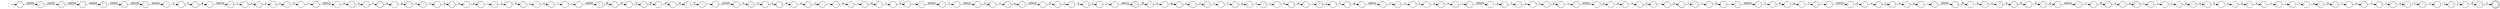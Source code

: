 digraph Automaton {
  rankdir = LR;
  0 [shape=circle,label=""];
  0 -> 65 [label="F"]
  1 [shape=circle,label=""];
  1 -> 4 [label="\u0020"]
  2 [shape=circle,label=""];
  2 -> 100 [label=">"]
  3 [shape=circle,label=""];
  3 -> 122 [label="t"]
  4 [shape=circle,label=""];
  4 -> 34 [label="\u0020"]
  5 [shape=circle,label=""];
  5 -> 57 [label=";"]
  6 [shape=circle,label=""];
  6 -> 96 [label="\u0020"]
  7 [shape=circle,label=""];
  7 -> 38 [label="s"]
  8 [shape=circle,label=""];
  8 -> 81 [label="d"]
  9 [shape=circle,label=""];
  9 -> 66 [label="/"]
  10 [shape=circle,label=""];
  10 -> 146 [label="c"]
  11 [shape=circle,label=""];
  11 -> 42 [label="e"]
  12 [shape=circle,label=""];
  12 -> 105 [label="l"]
  13 [shape=circle,label=""];
  13 -> 29 [label="0"]
  14 [shape=circle,label=""];
  14 -> 18 [label="\u0020"]
  15 [shape=circle,label=""];
  15 -> 115 [label=":"]
  16 [shape=circle,label=""];
  16 -> 141 [label="."]
  17 [shape=circle,label=""];
  17 -> 125 [label="n"]
  18 [shape=circle,label=""];
  18 -> 26 [label="\u0020"]
  19 [shape=circle,label=""];
  19 -> 39 [label="i"]
  20 [shape=circle,label=""];
  20 -> 145 [label="#"]
  21 [shape=circle,label=""];
  21 -> 129 [label="\u0022"]
  22 [shape=circle,label=""];
  22 -> 162 [label="\u0022"]
  23 [shape=circle,label=""];
  23 -> 14 [label="\u0020"]
  24 [shape=circle,label=""];
  24 -> 49 [label="a"]
  25 [shape=circle,label=""];
  25 -> 92 [label="l"]
  26 [shape=circle,label=""];
  26 -> 45 [label="<"]
  27 [shape=circle,label=""];
  27 -> 60 [label="g"]
  28 [shape=circle,label=""];
  28 -> 111 [label="e"]
  29 [shape=circle,label=""];
  29 -> 33 [label="0"]
  30 [shape=circle,label=""];
  30 -> 94 [label="i"]
  31 [shape=circle,label=""];
  31 -> 68 [label="s"]
  32 [shape=circle,label=""];
  32 -> 97 [label="1"]
  33 [shape=circle,label=""];
  33 -> 131 [label="\u0022"]
  34 [shape=circle,label=""];
  34 -> 23 [label="\u0020"]
  35 [shape=circle,label=""];
  35 -> 28 [label="R"]
  36 [shape=circle,label=""];
  36 -> 30 [label="t"]
  37 [shape=circle,label=""];
  37 -> 77 [label="F"]
  38 [shape=circle,label=""];
  38 -> 91 [label="i"]
  39 [shape=circle,label=""];
  39 -> 135 [label="d"]
  40 [shape=circle,label=""];
  40 -> 16 [label="n"]
  41 [shape=doublecircle,label=""];
  42 [shape=circle,label=""];
  42 -> 62 [label="r"]
  43 [shape=circle,label=""];
  43 -> 93 [label="o"]
  44 [shape=circle,label=""];
  44 -> 116 [label="\u0020"]
  45 [shape=circle,label=""];
  45 -> 95 [label="t"]
  46 [shape=circle,label=""];
  46 -> 76 [label=">"]
  47 [shape=circle,label=""];
  47 -> 144 [label="i"]
  48 [shape=circle,label=""];
  48 -> 119 [label="t"]
  49 [shape=circle,label=""];
  49 -> 153 [label="c"]
  50 [shape=circle,label=""];
  50 -> 73 [label="s"]
  51 [shape=circle,label=""];
  51 -> 121 [label="o"]
  52 [shape=circle,label=""];
  52 -> 27 [label="e"]
  53 [shape=circle,label=""];
  53 -> 17 [label="o"]
  54 [shape=circle,label=""];
  54 -> 142 [label="/"]
  55 [shape=circle,label=""];
  55 -> 127 [label=";"]
  56 [shape=circle,label=""];
  56 -> 63 [label="f"]
  57 [shape=circle,label=""];
  57 -> 136 [label="\u0020"]
  58 [shape=circle,label=""];
  58 -> 11 [label="d"]
  59 [shape=circle,label=""];
  59 -> 117 [label="r"]
  60 [shape=circle,label=""];
  60 -> 50 [label="i"]
  61 [shape=circle,label=""];
  61 -> 53 [label="f"]
  62 [shape=circle,label=""];
  62 -> 109 [label="-"]
  63 [shape=circle,label=""];
  63 -> 21 [label="="]
  64 [shape=circle,label=""];
  64 -> 47 [label="t"]
  65 [shape=circle,label=""];
  65 -> 112 [label="F"]
  66 [shape=circle,label=""];
  66 -> 70 [label="f"]
  67 [shape=circle,label=""];
  67 -> 103 [label="o"]
  68 [shape=circle,label=""];
  68 -> 99 [label="t"]
  69 [shape=circle,label=""];
  69 -> 6 [label=":"]
  70 [shape=circle,label=""];
  70 -> 113 [label="o"]
  71 [shape=circle,label=""];
  71 -> 120 [label="i"]
  72 [shape=circle,label=""];
  72 -> 8 [label="n"]
  73 [shape=circle,label=""];
  73 -> 130 [label="t"]
  74 [shape=circle,label=""];
  74 -> 156 [label="/"]
  75 [shape=circle,label=""];
  75 -> 0 [label="#"]
  76 [shape=circle,label=""];
  76 -> 61 [label="<"]
  77 [shape=circle,label=""];
  77 -> 106 [label="F"]
  78 [shape=circle,label=""];
  78 -> 138 [label="n"]
  79 [shape=circle,label=""];
  79 -> 32 [label="\u0020"]
  80 [shape=circle,label=""];
  80 -> 149 [label="0"]
  81 [shape=circle,label=""];
  81 -> 155 [label="-"]
  82 [shape=circle,label=""];
  82 -> 79 [label=":"]
  83 [shape=circle,label=""];
  83 -> 101 [label="s"]
  84 [shape=circle,label=""];
  84 -> 88 [label="0"]
  85 [shape=circle,label=""];
  85 -> 90 [label="e"]
  86 [shape=circle,label=""];
  86 -> 154 [label="g"]
  87 [shape=circle,label=""];
  87 -> 82 [label="h"]
  88 [shape=circle,label=""];
  88 -> 13 [label="0"]
  89 [shape=circle,label=""];
  89 -> 123 [label="\u0020"]
  90 [shape=circle,label=""];
  90 -> 22 [label="="]
  91 [shape=circle,label=""];
  91 -> 108 [label="z"]
  92 [shape=circle,label=""];
  92 -> 114 [label="o"]
  93 [shape=circle,label=""];
  93 -> 58 [label="r"]
  94 [shape=circle,label=""];
  94 -> 40 [label="o"]
  95 [shape=circle,label=""];
  95 -> 44 [label="d"]
  96 [shape=circle,label=""];
  96 -> 80 [label="1"]
  97 [shape=circle,label=""];
  97 -> 2 [label="\u0022"]
  98 [shape=circle,label=""];
  initial [shape=plaintext,label=""];
  initial -> 98
  98 -> 1 [label="\u000a"]
  99 [shape=circle,label=""];
  99 -> 128 [label="y"]
  100 [shape=circle,label=""];
  100 -> 150 [label="<"]
  101 [shape=circle,label=""];
  101 -> 124 [label="p"]
  102 [shape=circle,label=""];
  102 -> 126 [label=">"]
  103 [shape=circle,label=""];
  103 -> 3 [label="n"]
  104 [shape=circle,label=""];
  104 -> 133 [label=">"]
  105 [shape=circle,label=""];
  105 -> 137 [label="e"]
  106 [shape=circle,label=""];
  106 -> 5 [label="F"]
  107 [shape=circle,label=""];
  107 -> 55 [label="t"]
  108 [shape=circle,label=""];
  108 -> 69 [label="e"]
  109 [shape=circle,label=""];
  109 -> 19 [label="w"]
  110 [shape=circle,label=""];
  110 -> 31 [label="\u0020"]
  111 [shape=circle,label=""];
  111 -> 71 [label="g"]
  112 [shape=circle,label=""];
  112 -> 37 [label="F"]
  113 [shape=circle,label=""];
  113 -> 152 [label="n"]
  114 [shape=circle,label=""];
  114 -> 15 [label="r"]
  115 [shape=circle,label=""];
  115 -> 75 [label="\u0020"]
  116 [shape=circle,label=""];
  116 -> 118 [label="s"]
  117 [shape=circle,label=""];
  117 -> 56 [label="e"]
  118 [shape=circle,label=""];
  118 -> 143 [label="t"]
  119 [shape=circle,label=""];
  119 -> 159 [label="r"]
  120 [shape=circle,label=""];
  120 -> 48 [label="s"]
  121 [shape=circle,label=""];
  121 -> 151 [label="r"]
  122 [shape=circle,label=""];
  122 -> 7 [label="-"]
  123 [shape=circle,label=""];
  123 -> 59 [label="h"]
  124 [shape=circle,label=""];
  124 -> 46 [label="\u0022"]
  125 [shape=circle,label=""];
  125 -> 110 [label="t"]
  126 [shape=circle,label=""];
  126 -> 74 [label="<"]
  127 [shape=circle,label=""];
  127 -> 10 [label="\u0020"]
  128 [shape=circle,label=""];
  128 -> 85 [label="l"]
  129 [shape=circle,label=""];
  129 -> 52 [label="R"]
  130 [shape=circle,label=""];
  130 -> 140 [label="r"]
  131 [shape=circle,label=""];
  131 -> 35 [label=">"]
  132 [shape=circle,label=""];
  132 -> 24 [label="b"]
  133 [shape=circle,label=""];
  133 -> 54 [label="<"]
  134 [shape=circle,label=""];
  134 -> 72 [label="u"]
  135 [shape=circle,label=""];
  135 -> 87 [label="t"]
  136 [shape=circle,label=""];
  136 -> 43 [label="b"]
  137 [shape=circle,label=""];
  137 -> 161 [label="="]
  138 [shape=circle,label=""];
  138 -> 9 [label="<"]
  139 [shape=circle,label=""];
  139 -> 51 [label="l"]
  140 [shape=circle,label=""];
  140 -> 36 [label="a"]
  141 [shape=circle,label=""];
  141 -> 83 [label="j"]
  142 [shape=circle,label=""];
  142 -> 102 [label="a"]
  143 [shape=circle,label=""];
  143 -> 12 [label="y"]
  144 [shape=circle,label=""];
  144 -> 78 [label="o"]
  145 [shape=circle,label=""];
  145 -> 160 [label="0"]
  146 [shape=circle,label=""];
  146 -> 139 [label="o"]
  147 [shape=circle,label=""];
  147 -> 25 [label="o"]
  148 [shape=circle,label=""];
  148 -> 157 [label="d"]
  149 [shape=circle,label=""];
  149 -> 107 [label="p"]
  150 [shape=circle,label=""];
  150 -> 89 [label="a"]
  151 [shape=circle,label=""];
  151 -> 163 [label=":"]
  152 [shape=circle,label=""];
  152 -> 104 [label="t"]
  153 [shape=circle,label=""];
  153 -> 86 [label="k"]
  154 [shape=circle,label=""];
  154 -> 158 [label="r"]
  155 [shape=circle,label=""];
  155 -> 147 [label="c"]
  156 [shape=circle,label=""];
  156 -> 148 [label="t"]
  157 [shape=circle,label=""];
  157 -> 41 [label=">"]
  158 [shape=circle,label=""];
  158 -> 134 [label="o"]
  159 [shape=circle,label=""];
  159 -> 64 [label="a"]
  160 [shape=circle,label=""];
  160 -> 84 [label="0"]
  161 [shape=circle,label=""];
  161 -> 132 [label="\u0022"]
  162 [shape=circle,label=""];
  162 -> 67 [label="f"]
  163 [shape=circle,label=""];
  163 -> 20 [label="\u0020"]
}


